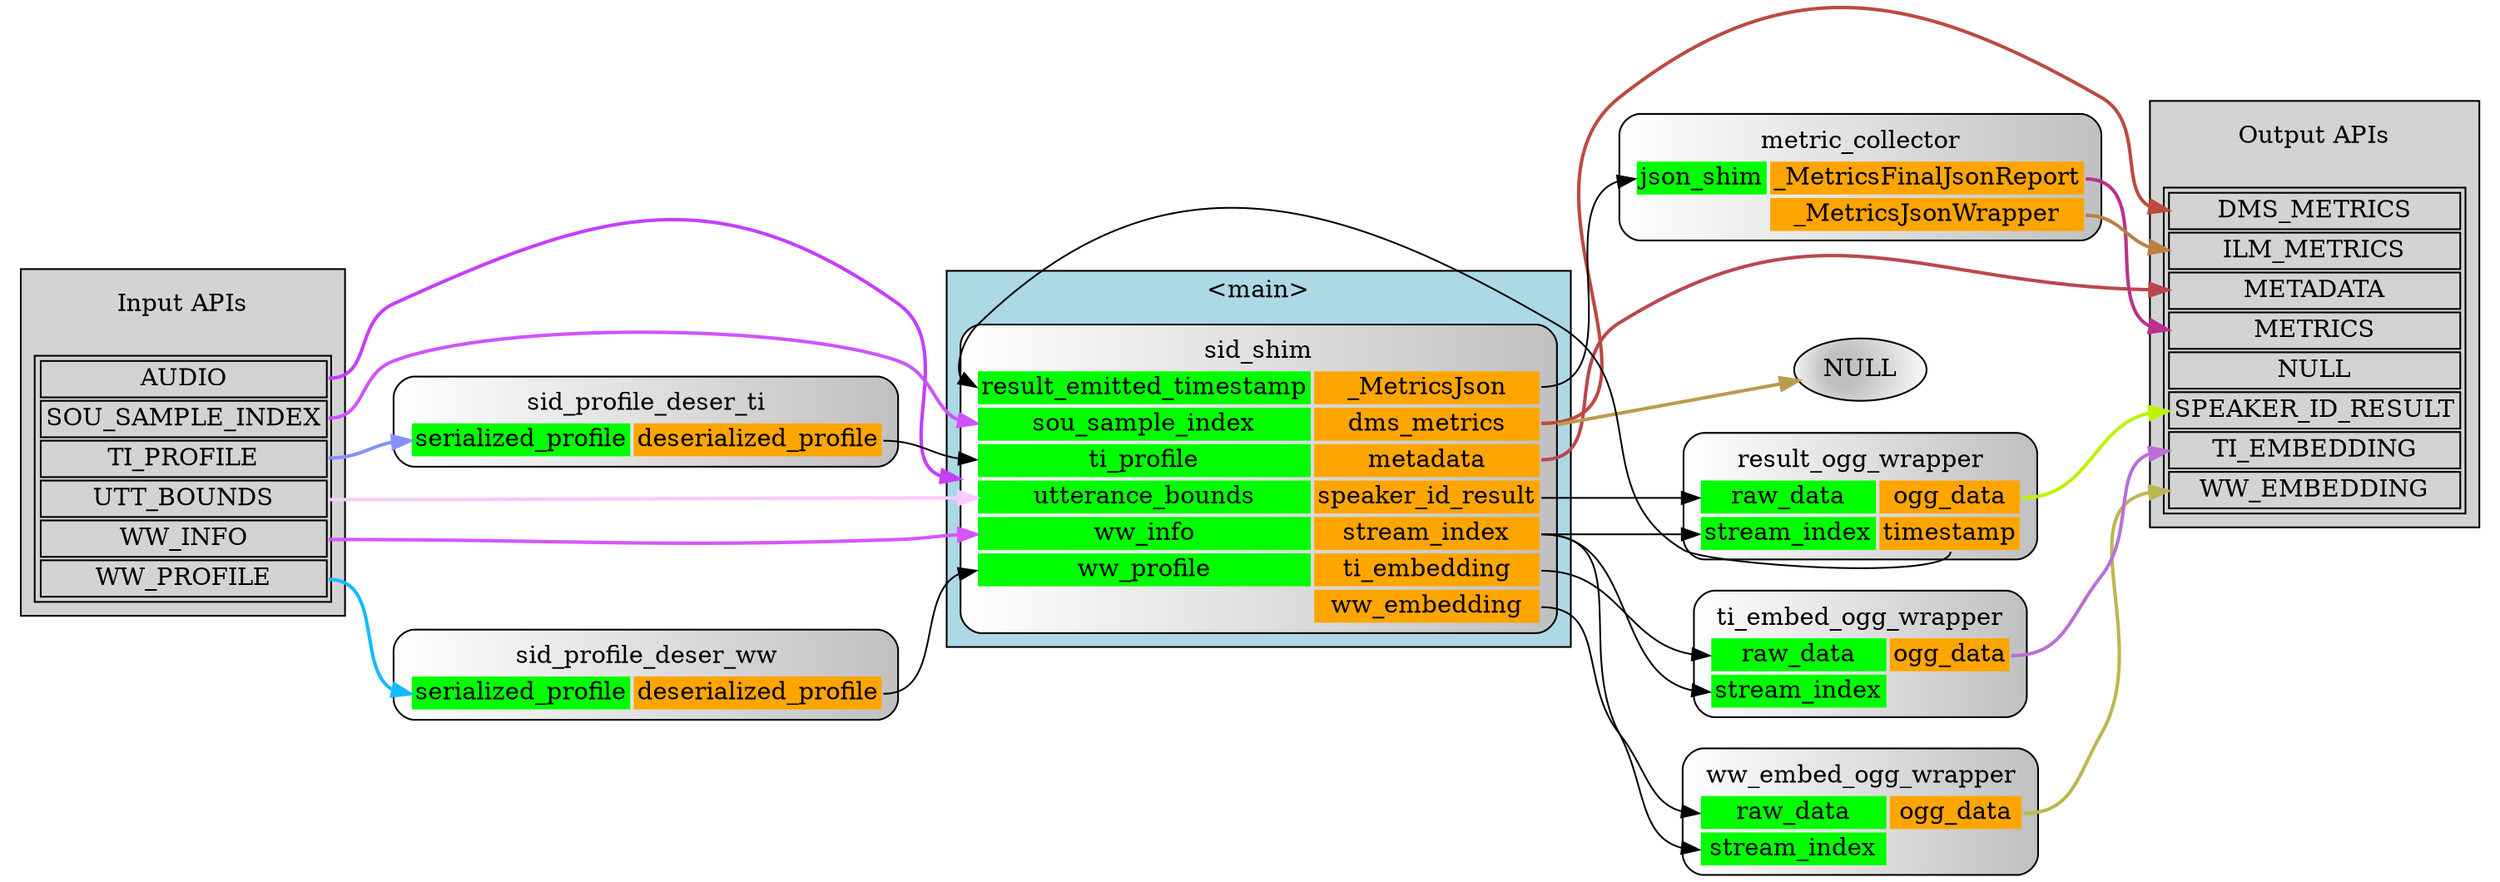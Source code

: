 digraph G { style="filled" rankdir=LR
subgraph clusterAPI_in {rank="min"
	node [ shape=none width=0 height=0 margin=0 ]
		API_IN_TITLE [label=<
		<TABLE border="0">
		<TR>
		<TD colspan="1">Input APIs</TD>
		</TR>
		</TABLE>>];

		API_IN [label=<
		<TABLE border="1">
		<TR>
		<TD port="AUDIO_in">AUDIO</TD>
		</TR>
		<TR>
		<TD port="SOU_SAMPLE_INDEX_in">SOU_SAMPLE_INDEX</TD>
		</TR>
		<TR>
		<TD port="TI_PROFILE_in">TI_PROFILE</TD>
		</TR>
		<TR>
		<TD port="UTT_BOUNDS_in">UTT_BOUNDS</TD>
		</TR>
		<TR>
		<TD port="WW_INFO_in">WW_INFO</TD>
		</TR>
		<TR>
		<TD port="WW_PROFILE_in">WW_PROFILE</TD>
		</TR>
		</TABLE>>];

}

subgraph clusterAPI_out {rank="max"
	node [ shape=none width=0 height=0 margin=0 ]
		API_OUT_TITLE [label=<
		<TABLE border="0">
		<TR>
		<TD colspan="1">Output APIs</TD>
		</TR>
		</TABLE>>];

		API_OUT [label=<
		<TABLE border="1">
		<TR>
		<TD port="DMS_METRICS_out">DMS_METRICS</TD>
		</TR>
		<TR>
		<TD port="ILM_METRICS_out">ILM_METRICS</TD>
		</TR>
		<TR>
		<TD port="METADATA_out">METADATA</TD>
		</TR>
		<TR>
		<TD port="METRICS_out">METRICS</TD>
		</TR>
		<TR>
		<TD port="NULL_out">NULL</TD>
		</TR>
		<TR>
		<TD port="SPEAKER_ID_RESULT_out">SPEAKER_ID_RESULT</TD>
		</TR>
		<TR>
		<TD port="TI_EMBEDDING_out">TI_EMBEDDING</TD>
		</TR>
		<TR>
		<TD port="WW_EMBEDDING_out">WW_EMBEDDING</TD>
		</TR>
		</TABLE>>];

}

subgraph cluster0 {fillcolor="lightblue" style="filled" label="<main>"
		node [fillcolor="gray:white" style="radial" gradientangle=180]
		sid_shim [shape=box style="rounded,filled" label=<
		<TABLE border="0">
		<TR>
		<TD colspan="2">sid_shim</TD>
		</TR>
		<TR>
		<TD port="result_emitted_timestamp_in" bgcolor="green">result_emitted_timestamp</TD>
		<TD port="_MetricsJson_out" bgcolor="orange">_MetricsJson</TD>
		</TR>
		<TR>
		<TD port="sou_sample_index_in" bgcolor="green">sou_sample_index</TD>
		<TD port="dms_metrics_out" bgcolor="orange">dms_metrics</TD>
		</TR>
		<TR>
		<TD port="ti_profile_in" bgcolor="green">ti_profile</TD>
		<TD port="metadata_out" bgcolor="orange">metadata</TD>
		</TR>
		<TR>
		<TD port="utterance_bounds_in" bgcolor="green">utterance_bounds</TD>
		<TD port="speaker_id_result_out" bgcolor="orange">speaker_id_result</TD>
		</TR>
		<TR>
		<TD port="ww_info_in" bgcolor="green">ww_info</TD>
		<TD port="stream_index_out" bgcolor="orange">stream_index</TD>
		</TR>
		<TR>
		<TD port="ww_profile_in" bgcolor="green">ww_profile</TD>
		<TD port="ti_embedding_out" bgcolor="orange">ti_embedding</TD>
		</TR>
		<TR>
		<TD> </TD>
		<TD port="ww_embedding_out" bgcolor="orange">ww_embedding</TD>
		</TR>
		</TABLE>>];

}
		node [fillcolor="gray:white" style="radial" gradientangle=180]
		sid_profile_deser_ww [shape=box style="rounded,filled" label=<
		<TABLE border="0">
		<TR>
		<TD colspan="2">sid_profile_deser_ww</TD>
		</TR>
		<TR>
		<TD port="serialized_profile_in" bgcolor="green">serialized_profile</TD>
		<TD port="deserialized_profile_out" bgcolor="orange">deserialized_profile</TD>
		</TR>
		</TABLE>>];


		node [fillcolor="gray:white" style="radial" gradientangle=180]
		sid_profile_deser_ti [shape=box style="rounded,filled" label=<
		<TABLE border="0">
		<TR>
		<TD colspan="2">sid_profile_deser_ti</TD>
		</TR>
		<TR>
		<TD port="serialized_profile_in" bgcolor="green">serialized_profile</TD>
		<TD port="deserialized_profile_out" bgcolor="orange">deserialized_profile</TD>
		</TR>
		</TABLE>>];


		node [fillcolor="gray:white" style="radial" gradientangle=180]
		sid_shim [shape=box style="rounded,filled" label=<
		<TABLE border="0">
		<TR>
		<TD colspan="2">sid_shim</TD>
		</TR>
		<TR>
		<TD port="result_emitted_timestamp_in" bgcolor="green">result_emitted_timestamp</TD>
		<TD port="_MetricsJson_out" bgcolor="orange">_MetricsJson</TD>
		</TR>
		<TR>
		<TD port="sou_sample_index_in" bgcolor="green">sou_sample_index</TD>
		<TD port="dms_metrics_out" bgcolor="orange">dms_metrics</TD>
		</TR>
		<TR>
		<TD port="ti_profile_in" bgcolor="green">ti_profile</TD>
		<TD port="metadata_out" bgcolor="orange">metadata</TD>
		</TR>
		<TR>
		<TD port="utterance_bounds_in" bgcolor="green">utterance_bounds</TD>
		<TD port="speaker_id_result_out" bgcolor="orange">speaker_id_result</TD>
		</TR>
		<TR>
		<TD port="ww_info_in" bgcolor="green">ww_info</TD>
		<TD port="stream_index_out" bgcolor="orange">stream_index</TD>
		</TR>
		<TR>
		<TD port="ww_profile_in" bgcolor="green">ww_profile</TD>
		<TD port="ti_embedding_out" bgcolor="orange">ti_embedding</TD>
		</TR>
		<TR>
		<TD> </TD>
		<TD port="ww_embedding_out" bgcolor="orange">ww_embedding</TD>
		</TR>
		</TABLE>>];


		node [fillcolor="gray:white" style="radial" gradientangle=180]
		result_ogg_wrapper [shape=box style="rounded,filled" label=<
		<TABLE border="0">
		<TR>
		<TD colspan="2">result_ogg_wrapper</TD>
		</TR>
		<TR>
		<TD port="raw_data_in" bgcolor="green">raw_data</TD>
		<TD port="ogg_data_out" bgcolor="orange">ogg_data</TD>
		</TR>
		<TR>
		<TD port="stream_index_in" bgcolor="green">stream_index</TD>
		<TD port="timestamp_out" bgcolor="orange">timestamp</TD>
		</TR>
		</TABLE>>];


		node [fillcolor="gray:white" style="radial" gradientangle=180]
		ww_embed_ogg_wrapper [shape=box style="rounded,filled" label=<
		<TABLE border="0">
		<TR>
		<TD colspan="2">ww_embed_ogg_wrapper</TD>
		</TR>
		<TR>
		<TD port="raw_data_in" bgcolor="green">raw_data</TD>
		<TD port="ogg_data_out" bgcolor="orange">ogg_data</TD>
		</TR>
		<TR>
		<TD port="stream_index_in" bgcolor="green">stream_index</TD>
		</TR>
		</TABLE>>];


		node [fillcolor="gray:white" style="radial" gradientangle=180]
		ti_embed_ogg_wrapper [shape=box style="rounded,filled" label=<
		<TABLE border="0">
		<TR>
		<TD colspan="2">ti_embed_ogg_wrapper</TD>
		</TR>
		<TR>
		<TD port="raw_data_in" bgcolor="green">raw_data</TD>
		<TD port="ogg_data_out" bgcolor="orange">ogg_data</TD>
		</TR>
		<TR>
		<TD port="stream_index_in" bgcolor="green">stream_index</TD>
		</TR>
		</TABLE>>];


		node [fillcolor="gray:white" style="radial" gradientangle=180]
		metric_collector [shape=box style="rounded,filled" label=<
		<TABLE border="0">
		<TR>
		<TD colspan="2">metric_collector</TD>
		</TR>
		<TR>
		<TD port="json_shim_in" bgcolor="green">json_shim</TD>
		<TD port="_MetricsFinalJsonReport_out" bgcolor="orange">_MetricsFinalJsonReport</TD>
		</TR>
		<TR>
		<TD> </TD>
		<TD port="_MetricsJsonWrapper_out" bgcolor="orange">_MetricsJsonWrapper</TD>
		</TR>
		</TABLE>>];



# Node connections inside each flow
sid_shim


# Cross Node connections
sid_profile_deser_ww:deserialized_profile_out -> sid_shim:ww_profile_in;
sid_profile_deser_ti:deserialized_profile_out -> sid_shim:ti_profile_in;
sid_shim:speaker_id_result_out -> result_ogg_wrapper:raw_data_in;
sid_shim:ww_embedding_out -> ww_embed_ogg_wrapper:raw_data_in;
sid_shim:ti_embedding_out -> ti_embed_ogg_wrapper:raw_data_in;
sid_shim:stream_index_out -> result_ogg_wrapper:stream_index_in;
sid_shim:stream_index_out -> ww_embed_ogg_wrapper:stream_index_in;
sid_shim:stream_index_out -> ti_embed_ogg_wrapper:stream_index_in;
result_ogg_wrapper:timestamp_out -> sid_shim:result_emitted_timestamp_in;
sid_shim:_MetricsJson_out -> metric_collector:json_shim_in;


# API IN links
API_IN:AUDIO_in -> sid_shim:w [style=bold color="#c53eFF"];
API_IN:WW_INFO_in -> sid_shim:ww_info_in [style=bold color="#d755FF"];
API_IN:WW_PROFILE_in -> sid_profile_deser_ww:serialized_profile_in [style=bold color="#14baFF"];
API_IN:TI_PROFILE_in -> sid_profile_deser_ti:serialized_profile_in [style=bold color="#8490FF"];
API_IN:UTT_BOUNDS_in -> sid_shim:utterance_bounds_in [style=bold color="#f8cbFF"];
API_IN:SOU_SAMPLE_INDEX_in -> sid_shim:sou_sample_index_in [style=bold color="#cf53FF"];


# API OUT links
sid_shim -> NULL [style=bold color="#BB9b4b"];
result_ogg_wrapper:ogg_data_out:e -> API_OUT:SPEAKER_ID_RESULT_out [style=bold color="#BBf404"];
ww_embed_ogg_wrapper:ogg_data_out:e -> API_OUT:WW_EMBEDDING_out [style=bold color="#BBb752"];
ti_embed_ogg_wrapper:ogg_data_out:e -> API_OUT:TI_EMBEDDING_out [style=bold color="#BB6fd7"];
sid_shim:metadata_out:e -> API_OUT:METADATA_out [style=bold color="#BB474e"];
metric_collector:_MetricsFinalJsonReport_out:e -> API_OUT:METRICS_out [style=bold color="#BB308d"];
metric_collector:_MetricsJsonWrapper_out:e -> API_OUT:ILM_METRICS_out [style=bold color="#BB8042"];
sid_shim:dms_metrics_out:e -> API_OUT:DMS_METRICS_out [style=bold color="#BB4b3e"];

}